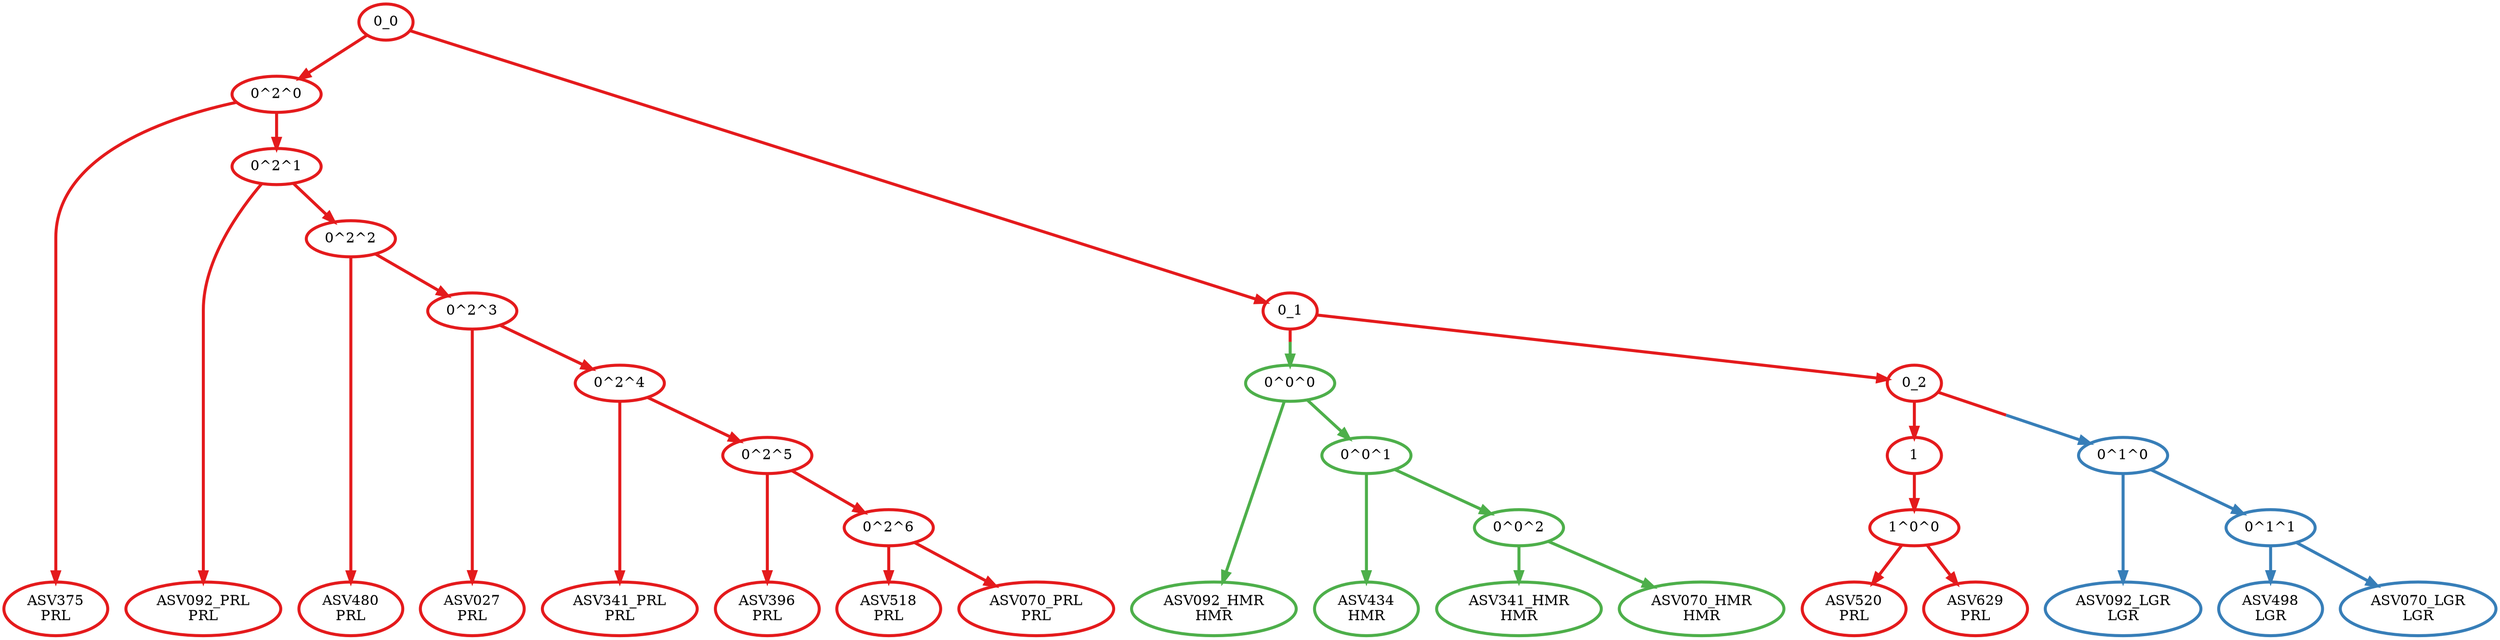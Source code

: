 digraph T {
	{
		rank=same
		33 [penwidth=3,colorscheme=set19,color=1,label="ASV520\nPRL"]
		32 [penwidth=3,colorscheme=set19,color=1,label="ASV629\nPRL"]
		29 [penwidth=3,colorscheme=set19,color=3,label="ASV341_HMR\nHMR"]
		28 [penwidth=3,colorscheme=set19,color=3,label="ASV070_HMR\nHMR"]
		26 [penwidth=3,colorscheme=set19,color=3,label="ASV434\nHMR"]
		24 [penwidth=3,colorscheme=set19,color=3,label="ASV092_HMR\nHMR"]
		22 [penwidth=3,colorscheme=set19,color=2,label="ASV498\nLGR"]
		21 [penwidth=3,colorscheme=set19,color=2,label="ASV070_LGR\nLGR"]
		19 [penwidth=3,colorscheme=set19,color=2,label="ASV092_LGR\nLGR"]
		17 [penwidth=3,colorscheme=set19,color=1,label="ASV518\nPRL"]
		16 [penwidth=3,colorscheme=set19,color=1,label="ASV070_PRL\nPRL"]
		14 [penwidth=3,colorscheme=set19,color=1,label="ASV396\nPRL"]
		12 [penwidth=3,colorscheme=set19,color=1,label="ASV341_PRL\nPRL"]
		10 [penwidth=3,colorscheme=set19,color=1,label="ASV027\nPRL"]
		8 [penwidth=3,colorscheme=set19,color=1,label="ASV480\nPRL"]
		6 [penwidth=3,colorscheme=set19,color=1,label="ASV092_PRL\nPRL"]
		4 [penwidth=3,colorscheme=set19,color=1,label="ASV375\nPRL"]
	}
	31 [penwidth=3,colorscheme=set19,color=1,label="1^0^0"]
	30 [penwidth=3,colorscheme=set19,color=1,label="1"]
	27 [penwidth=3,colorscheme=set19,color=3,label="0^0^2"]
	25 [penwidth=3,colorscheme=set19,color=3,label="0^0^1"]
	23 [penwidth=3,colorscheme=set19,color=3,label="0^0^0"]
	20 [penwidth=3,colorscheme=set19,color=2,label="0^1^1"]
	18 [penwidth=3,colorscheme=set19,color=2,label="0^1^0"]
	15 [penwidth=3,colorscheme=set19,color=1,label="0^2^6"]
	13 [penwidth=3,colorscheme=set19,color=1,label="0^2^5"]
	11 [penwidth=3,colorscheme=set19,color=1,label="0^2^4"]
	9 [penwidth=3,colorscheme=set19,color=1,label="0^2^3"]
	7 [penwidth=3,colorscheme=set19,color=1,label="0^2^2"]
	5 [penwidth=3,colorscheme=set19,color=1,label="0^2^1"]
	3 [penwidth=3,colorscheme=set19,color=1,label="0^2^0"]
	2 [penwidth=3,colorscheme=set19,color=1,label="0_2"]
	1 [penwidth=3,colorscheme=set19,color=1,label="0_1"]
	0 [penwidth=3,colorscheme=set19,color=1,label="0_0"]
	31 -> 33 [penwidth=3,colorscheme=set19,color=1]
	31 -> 32 [penwidth=3,colorscheme=set19,color=1]
	30 -> 31 [penwidth=3,colorscheme=set19,color=1]
	27 -> 29 [penwidth=3,colorscheme=set19,color=3]
	27 -> 28 [penwidth=3,colorscheme=set19,color=3]
	25 -> 27 [penwidth=3,colorscheme=set19,color=3]
	25 -> 26 [penwidth=3,colorscheme=set19,color=3]
	23 -> 25 [penwidth=3,colorscheme=set19,color=3]
	23 -> 24 [penwidth=3,colorscheme=set19,color=3]
	20 -> 22 [penwidth=3,colorscheme=set19,color=2]
	20 -> 21 [penwidth=3,colorscheme=set19,color=2]
	18 -> 20 [penwidth=3,colorscheme=set19,color=2]
	18 -> 19 [penwidth=3,colorscheme=set19,color=2]
	15 -> 17 [penwidth=3,colorscheme=set19,color=1]
	15 -> 16 [penwidth=3,colorscheme=set19,color=1]
	13 -> 15 [penwidth=3,colorscheme=set19,color=1]
	13 -> 14 [penwidth=3,colorscheme=set19,color=1]
	11 -> 13 [penwidth=3,colorscheme=set19,color=1]
	11 -> 12 [penwidth=3,colorscheme=set19,color=1]
	9 -> 11 [penwidth=3,colorscheme=set19,color=1]
	9 -> 10 [penwidth=3,colorscheme=set19,color=1]
	7 -> 9 [penwidth=3,colorscheme=set19,color=1]
	7 -> 8 [penwidth=3,colorscheme=set19,color=1]
	5 -> 7 [penwidth=3,colorscheme=set19,color=1]
	5 -> 6 [penwidth=3,colorscheme=set19,color=1]
	3 -> 5 [penwidth=3,colorscheme=set19,color=1]
	3 -> 4 [penwidth=3,colorscheme=set19,color=1]
	2 -> 30 [penwidth=3,colorscheme=set19,color=1]
	2 -> 18 [penwidth=3,colorscheme=set19,color="1;0.5:2"]
	1 -> 23 [penwidth=3,colorscheme=set19,color="1;0.5:3"]
	1 -> 2 [penwidth=3,colorscheme=set19,color=1]
	0 -> 3 [penwidth=3,colorscheme=set19,color=1]
	0 -> 1 [penwidth=3,colorscheme=set19,color=1]
}

